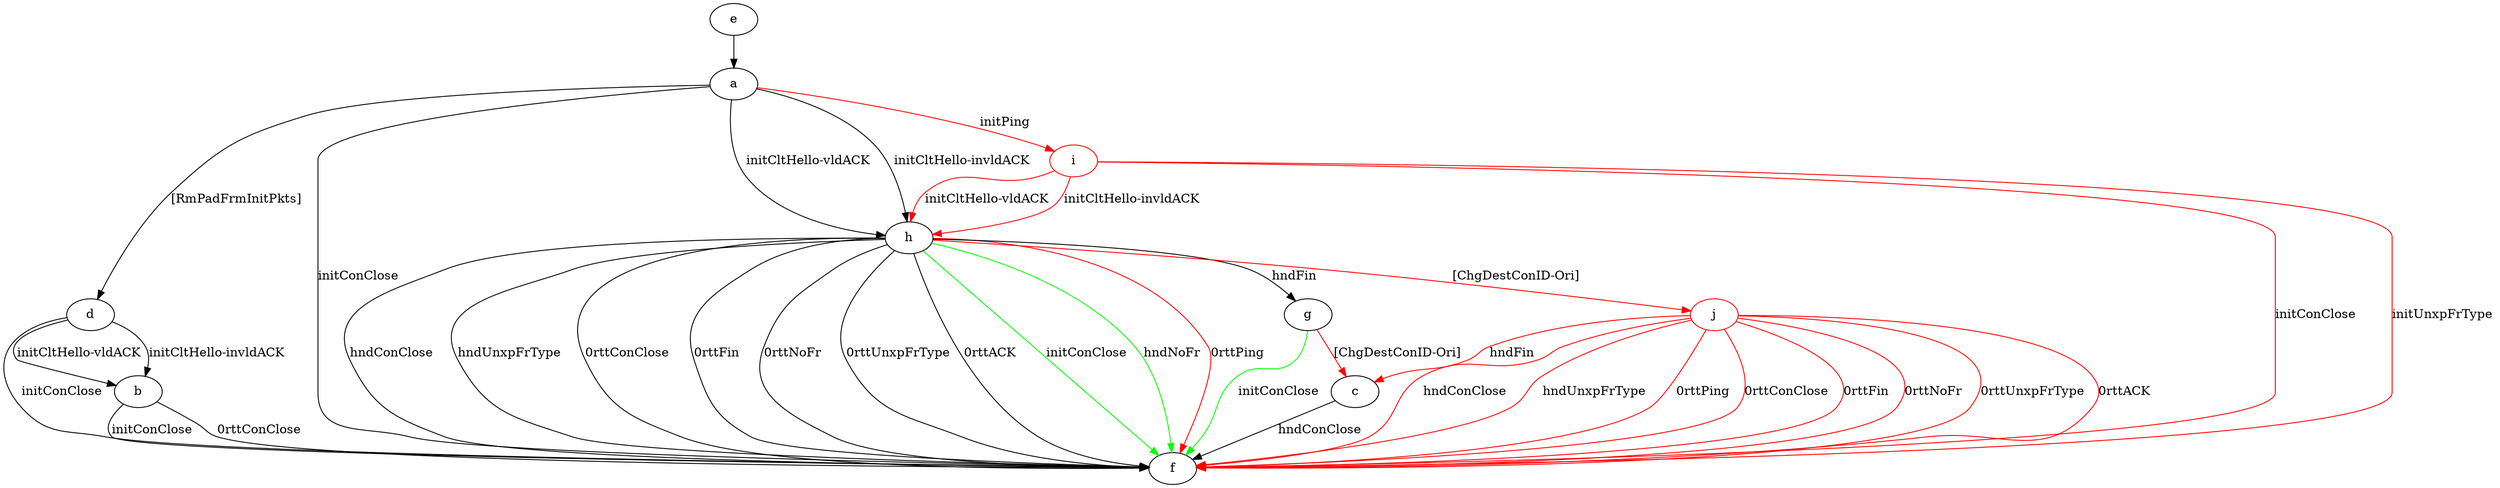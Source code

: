 digraph "" {
	a -> d	[key=0,
		label="[RmPadFrmInitPkts] "];
	a -> f	[key=0,
		label="initConClose "];
	a -> h	[key=0,
		label="initCltHello-vldACK "];
	a -> h	[key=1,
		label="initCltHello-invldACK "];
	i	[color=red];
	a -> i	[key=0,
		color=red,
		label="initPing "];
	b -> f	[key=0,
		label="initConClose "];
	b -> f	[key=1,
		label="0rttConClose "];
	c -> f	[key=0,
		label="hndConClose "];
	d -> b	[key=0,
		label="initCltHello-vldACK "];
	d -> b	[key=1,
		label="initCltHello-invldACK "];
	d -> f	[key=0,
		label="initConClose "];
	e -> a	[key=0];
	g -> c	[key=0,
		color=red,
		label="[ChgDestConID-Ori] "];
	g -> f	[key=0,
		color=green,
		label="initConClose "];
	h -> f	[key=0,
		label="hndConClose "];
	h -> f	[key=1,
		label="hndUnxpFrType "];
	h -> f	[key=2,
		label="0rttConClose "];
	h -> f	[key=3,
		label="0rttFin "];
	h -> f	[key=4,
		label="0rttNoFr "];
	h -> f	[key=5,
		label="0rttUnxpFrType "];
	h -> f	[key=6,
		label="0rttACK "];
	h -> f	[key=7,
		color=green,
		label="initConClose "];
	h -> f	[key=8,
		color=green,
		label="hndNoFr "];
	h -> f	[key=9,
		color=red,
		label="0rttPing "];
	h -> g	[key=0,
		label="hndFin "];
	j	[color=red];
	h -> j	[key=0,
		color=red,
		label="[ChgDestConID-Ori] "];
	i -> f	[key=0,
		color=red,
		label="initConClose "];
	i -> f	[key=1,
		color=red,
		label="initUnxpFrType "];
	i -> h	[key=0,
		color=red,
		label="initCltHello-vldACK "];
	i -> h	[key=1,
		color=red,
		label="initCltHello-invldACK "];
	j -> c	[key=0,
		color=red,
		label="hndFin "];
	j -> f	[key=0,
		color=red,
		label="hndConClose "];
	j -> f	[key=1,
		color=red,
		label="hndUnxpFrType "];
	j -> f	[key=2,
		color=red,
		label="0rttPing "];
	j -> f	[key=3,
		color=red,
		label="0rttConClose "];
	j -> f	[key=4,
		color=red,
		label="0rttFin "];
	j -> f	[key=5,
		color=red,
		label="0rttNoFr "];
	j -> f	[key=6,
		color=red,
		label="0rttUnxpFrType "];
	j -> f	[key=7,
		color=red,
		label="0rttACK "];
}
